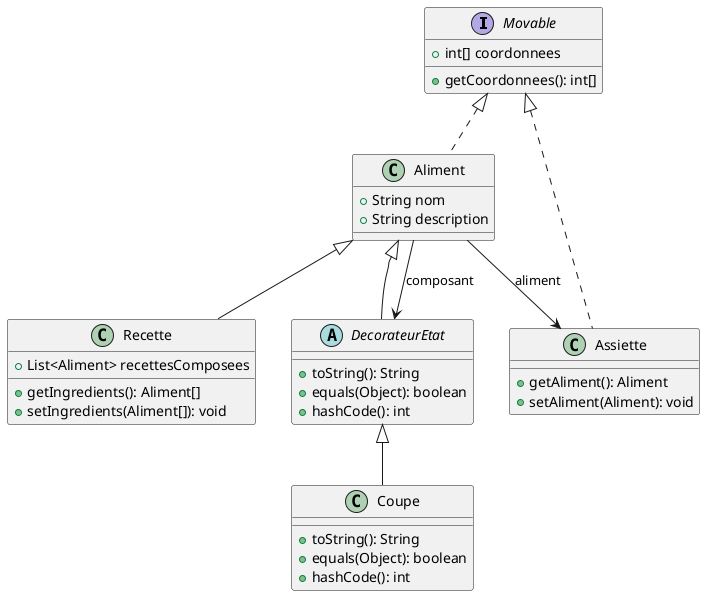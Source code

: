 @startuml
'https://plantuml.com/sequence-diagram


interface Movable {
    + int[] coordonnees
    + getCoordonnees(): int[]
}

class Aliment implements Movable {
    + String nom
    + String description
}

class Assiette implements Movable {
    + getAliment(): Aliment
    + setAliment(Aliment): void
}

Aliment --> Assiette : aliment

class Recette extends Aliment {
    + List<Aliment> recettesComposees
    + getIngredients(): Aliment[]
    + setIngredients(Aliment[]): void
}

abstract class DecorateurEtat extends Aliment {
    + toString(): String
    + equals(Object): boolean
    + hashCode(): int
}

Aliment --> DecorateurEtat : composant

class Coupe extends DecorateurEtat {
    + toString(): String
    + equals(Object): boolean
    + hashCode(): int
}

@enduml